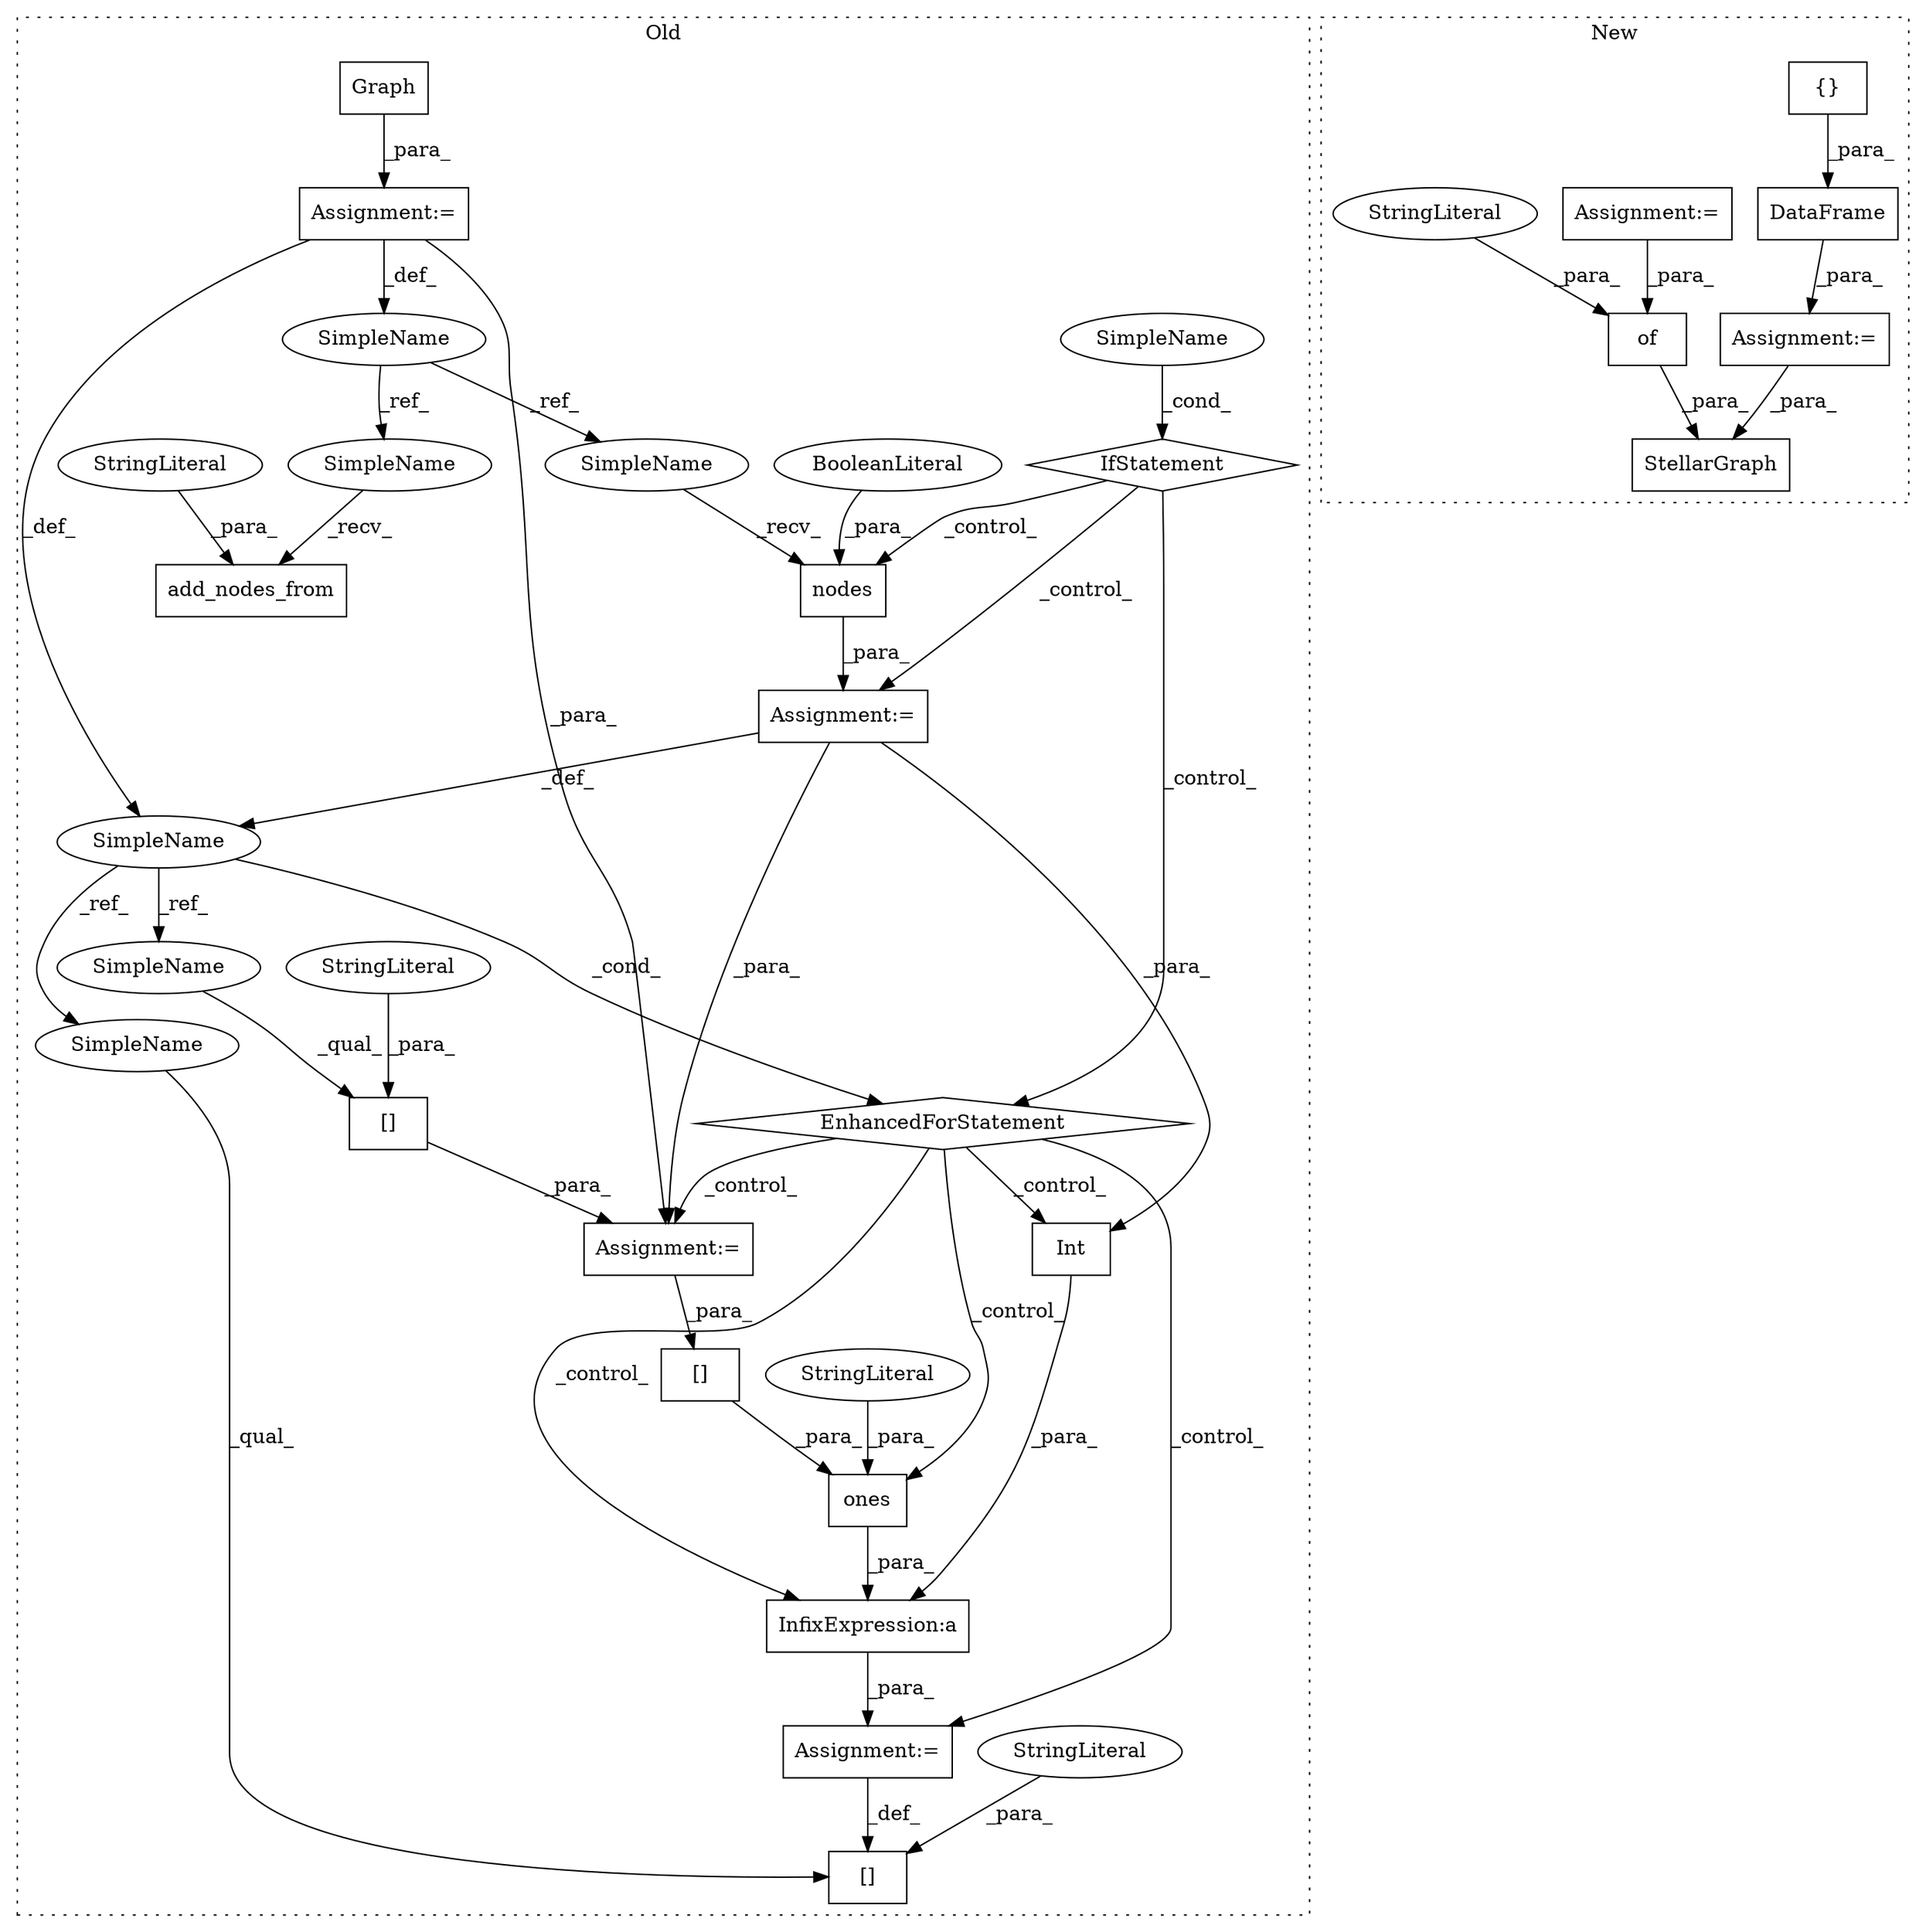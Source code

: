 digraph G {
subgraph cluster0 {
1 [label="Int" a="32" s="1695,1700" l="4,1" shape="box"];
3 [label="EnhancedForStatement" a="70" s="1544,1638" l="69,2" shape="diamond"];
4 [label="[]" a="2" s="1677,1692" l="6,1" shape="box"];
5 [label="Assignment:=" a="7" s="1693" l="1" shape="box"];
6 [label="Assignment:=" a="7" s="1544,1638" l="69,2" shape="box"];
7 [label="IfStatement" a="25" s="1502,1534" l="4,2" shape="diamond"];
8 [label="InfixExpression:a" a="27" s="1701" l="3" shape="box"];
10 [label="SimpleName" a="42" s="" l="" shape="ellipse"];
12 [label="StringLiteral" a="45" s="1683" l="9" shape="ellipse"];
13 [label="Graph" a="32" s="1280" l="7" shape="box"];
14 [label="nodes" a="32" s="1627,1637" l="6,1" shape="box"];
15 [label="SimpleName" a="42" s="1269" l="1" shape="ellipse"];
16 [label="add_nodes_from" a="32" s="1336,1368" l="15,1" shape="box"];
17 [label="StringLiteral" a="45" s="1364" l="4" shape="ellipse"];
20 [label="Assignment:=" a="7" s="1270" l="1" shape="box"];
21 [label="BooleanLiteral" a="9" s="1633" l="4" shape="ellipse"];
23 [label="[]" a="2" s="1653,1666" l="6,1" shape="box"];
24 [label="SimpleName" a="42" s="1617" l="5" shape="ellipse"];
25 [label="[]" a="2" s="1715,1738" l="21,1" shape="box"];
27 [label="StringLiteral" a="45" s="1659" l="7" shape="ellipse"];
28 [label="ones" a="32" s="1710,1745" l="5,1" shape="box"];
29 [label="StringLiteral" a="45" s="1740" l="5" shape="ellipse"];
30 [label="Assignment:=" a="7" s="1652" l="1" shape="box"];
31 [label="SimpleName" a="42" s="1334" l="1" shape="ellipse"];
32 [label="SimpleName" a="42" s="1625" l="1" shape="ellipse"];
33 [label="SimpleName" a="42" s="1653" l="5" shape="ellipse"];
34 [label="SimpleName" a="42" s="1677" l="5" shape="ellipse"];
label = "Old";
style="dotted";
}
subgraph cluster1 {
2 [label="StellarGraph" a="32" s="1798,1822" l="13,1" shape="box"];
9 [label="{}" a="4" s="1759,1777" l="1,1" shape="box"];
11 [label="DataFrame" a="32" s="1638,1778" l="10,1" shape="box"];
18 [label="Assignment:=" a="7" s="1618" l="1" shape="box"];
19 [label="Assignment:=" a="7" s="1135" l="20" shape="box"];
22 [label="of" a="32" s="1414,1606" l="3,1" shape="box"];
26 [label="StringLiteral" a="45" s="1512" l="4" shape="ellipse"];
label = "New";
style="dotted";
}
1 -> 8 [label="_para_"];
3 -> 28 [label="_control_"];
3 -> 1 [label="_control_"];
3 -> 5 [label="_control_"];
3 -> 30 [label="_control_"];
3 -> 8 [label="_control_"];
5 -> 4 [label="_def_"];
6 -> 1 [label="_para_"];
6 -> 24 [label="_def_"];
6 -> 30 [label="_para_"];
7 -> 6 [label="_control_"];
7 -> 14 [label="_control_"];
7 -> 3 [label="_control_"];
8 -> 5 [label="_para_"];
9 -> 11 [label="_para_"];
10 -> 7 [label="_cond_"];
11 -> 18 [label="_para_"];
12 -> 4 [label="_para_"];
13 -> 20 [label="_para_"];
14 -> 6 [label="_para_"];
15 -> 32 [label="_ref_"];
15 -> 31 [label="_ref_"];
17 -> 16 [label="_para_"];
18 -> 2 [label="_para_"];
19 -> 22 [label="_para_"];
20 -> 30 [label="_para_"];
20 -> 15 [label="_def_"];
20 -> 24 [label="_def_"];
21 -> 14 [label="_para_"];
22 -> 2 [label="_para_"];
23 -> 30 [label="_para_"];
24 -> 33 [label="_ref_"];
24 -> 34 [label="_ref_"];
24 -> 3 [label="_cond_"];
25 -> 28 [label="_para_"];
26 -> 22 [label="_para_"];
27 -> 23 [label="_para_"];
28 -> 8 [label="_para_"];
29 -> 28 [label="_para_"];
30 -> 25 [label="_para_"];
31 -> 16 [label="_recv_"];
32 -> 14 [label="_recv_"];
33 -> 23 [label="_qual_"];
34 -> 4 [label="_qual_"];
}